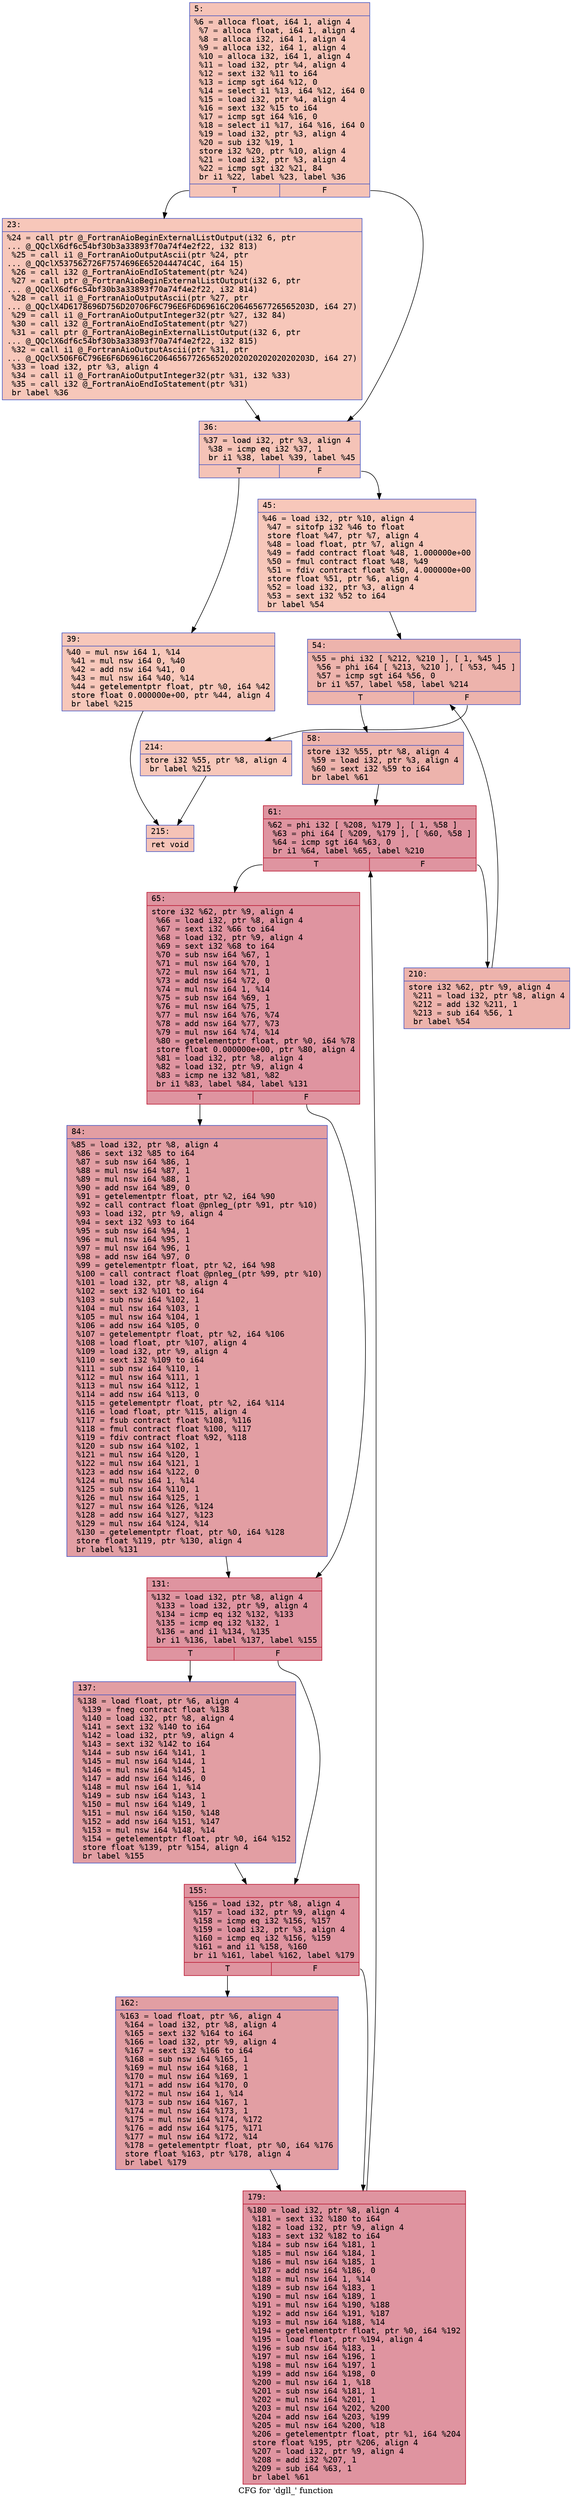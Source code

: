 digraph "CFG for 'dgll_' function" {
	label="CFG for 'dgll_' function";

	Node0x55ec1734e810 [shape=record,color="#3d50c3ff", style=filled, fillcolor="#e8765c70" fontname="Courier",label="{5:\l|  %6 = alloca float, i64 1, align 4\l  %7 = alloca float, i64 1, align 4\l  %8 = alloca i32, i64 1, align 4\l  %9 = alloca i32, i64 1, align 4\l  %10 = alloca i32, i64 1, align 4\l  %11 = load i32, ptr %4, align 4\l  %12 = sext i32 %11 to i64\l  %13 = icmp sgt i64 %12, 0\l  %14 = select i1 %13, i64 %12, i64 0\l  %15 = load i32, ptr %4, align 4\l  %16 = sext i32 %15 to i64\l  %17 = icmp sgt i64 %16, 0\l  %18 = select i1 %17, i64 %16, i64 0\l  %19 = load i32, ptr %3, align 4\l  %20 = sub i32 %19, 1\l  store i32 %20, ptr %10, align 4\l  %21 = load i32, ptr %3, align 4\l  %22 = icmp sgt i32 %21, 84\l  br i1 %22, label %23, label %36\l|{<s0>T|<s1>F}}"];
	Node0x55ec1734e810:s0 -> Node0x55ec1734f3b0[tooltip="5 -> 23\nProbability 50.00%" ];
	Node0x55ec1734e810:s1 -> Node0x55ec1734f400[tooltip="5 -> 36\nProbability 50.00%" ];
	Node0x55ec1734f3b0 [shape=record,color="#3d50c3ff", style=filled, fillcolor="#ec7f6370" fontname="Courier",label="{23:\l|  %24 = call ptr @_FortranAioBeginExternalListOutput(i32 6, ptr\l... @_QQclX6df6c54bf30b3a33893f70a74f4e2f22, i32 813)\l  %25 = call i1 @_FortranAioOutputAscii(ptr %24, ptr\l... @_QQclX537562726F7574696E652044474C4C, i64 15)\l  %26 = call i32 @_FortranAioEndIoStatement(ptr %24)\l  %27 = call ptr @_FortranAioBeginExternalListOutput(i32 6, ptr\l... @_QQclX6df6c54bf30b3a33893f70a74f4e2f22, i32 814)\l  %28 = call i1 @_FortranAioOutputAscii(ptr %27, ptr\l... @_QQclX4D6178696D756D20706F6C796E6F6D69616C20646567726565203D, i64 27)\l  %29 = call i1 @_FortranAioOutputInteger32(ptr %27, i32 84)\l  %30 = call i32 @_FortranAioEndIoStatement(ptr %27)\l  %31 = call ptr @_FortranAioBeginExternalListOutput(i32 6, ptr\l... @_QQclX6df6c54bf30b3a33893f70a74f4e2f22, i32 815)\l  %32 = call i1 @_FortranAioOutputAscii(ptr %31, ptr\l... @_QQclX506F6C796E6F6D69616C206465677265652020202020202020203D, i64 27)\l  %33 = load i32, ptr %3, align 4\l  %34 = call i1 @_FortranAioOutputInteger32(ptr %31, i32 %33)\l  %35 = call i32 @_FortranAioEndIoStatement(ptr %31)\l  br label %36\l}"];
	Node0x55ec1734f3b0 -> Node0x55ec1734f400[tooltip="23 -> 36\nProbability 100.00%" ];
	Node0x55ec1734f400 [shape=record,color="#3d50c3ff", style=filled, fillcolor="#e8765c70" fontname="Courier",label="{36:\l|  %37 = load i32, ptr %3, align 4\l  %38 = icmp eq i32 %37, 1\l  br i1 %38, label %39, label %45\l|{<s0>T|<s1>F}}"];
	Node0x55ec1734f400:s0 -> Node0x55ec17350390[tooltip="36 -> 39\nProbability 50.00%" ];
	Node0x55ec1734f400:s1 -> Node0x55ec173503e0[tooltip="36 -> 45\nProbability 50.00%" ];
	Node0x55ec17350390 [shape=record,color="#3d50c3ff", style=filled, fillcolor="#ec7f6370" fontname="Courier",label="{39:\l|  %40 = mul nsw i64 1, %14\l  %41 = mul nsw i64 0, %40\l  %42 = add nsw i64 %41, 0\l  %43 = mul nsw i64 %40, %14\l  %44 = getelementptr float, ptr %0, i64 %42\l  store float 0.000000e+00, ptr %44, align 4\l  br label %215\l}"];
	Node0x55ec17350390 -> Node0x55ec173540d0[tooltip="39 -> 215\nProbability 100.00%" ];
	Node0x55ec173503e0 [shape=record,color="#3d50c3ff", style=filled, fillcolor="#ec7f6370" fontname="Courier",label="{45:\l|  %46 = load i32, ptr %10, align 4\l  %47 = sitofp i32 %46 to float\l  store float %47, ptr %7, align 4\l  %48 = load float, ptr %7, align 4\l  %49 = fadd contract float %48, 1.000000e+00\l  %50 = fmul contract float %48, %49\l  %51 = fdiv contract float %50, 4.000000e+00\l  store float %51, ptr %6, align 4\l  %52 = load i32, ptr %3, align 4\l  %53 = sext i32 %52 to i64\l  br label %54\l}"];
	Node0x55ec173503e0 -> Node0x55ec17354ef0[tooltip="45 -> 54\nProbability 100.00%" ];
	Node0x55ec17354ef0 [shape=record,color="#3d50c3ff", style=filled, fillcolor="#d6524470" fontname="Courier",label="{54:\l|  %55 = phi i32 [ %212, %210 ], [ 1, %45 ]\l  %56 = phi i64 [ %213, %210 ], [ %53, %45 ]\l  %57 = icmp sgt i64 %56, 0\l  br i1 %57, label %58, label %214\l|{<s0>T|<s1>F}}"];
	Node0x55ec17354ef0:s0 -> Node0x55ec17355210[tooltip="54 -> 58\nProbability 96.88%" ];
	Node0x55ec17354ef0:s1 -> Node0x55ec17355260[tooltip="54 -> 214\nProbability 3.12%" ];
	Node0x55ec17355210 [shape=record,color="#3d50c3ff", style=filled, fillcolor="#d6524470" fontname="Courier",label="{58:\l|  store i32 %55, ptr %8, align 4\l  %59 = load i32, ptr %3, align 4\l  %60 = sext i32 %59 to i64\l  br label %61\l}"];
	Node0x55ec17355210 -> Node0x55ec173554f0[tooltip="58 -> 61\nProbability 100.00%" ];
	Node0x55ec173554f0 [shape=record,color="#b70d28ff", style=filled, fillcolor="#b70d2870" fontname="Courier",label="{61:\l|  %62 = phi i32 [ %208, %179 ], [ 1, %58 ]\l  %63 = phi i64 [ %209, %179 ], [ %60, %58 ]\l  %64 = icmp sgt i64 %63, 0\l  br i1 %64, label %65, label %210\l|{<s0>T|<s1>F}}"];
	Node0x55ec173554f0:s0 -> Node0x55ec17355840[tooltip="61 -> 65\nProbability 96.88%" ];
	Node0x55ec173554f0:s1 -> Node0x55ec17354fb0[tooltip="61 -> 210\nProbability 3.12%" ];
	Node0x55ec17355840 [shape=record,color="#b70d28ff", style=filled, fillcolor="#b70d2870" fontname="Courier",label="{65:\l|  store i32 %62, ptr %9, align 4\l  %66 = load i32, ptr %8, align 4\l  %67 = sext i32 %66 to i64\l  %68 = load i32, ptr %9, align 4\l  %69 = sext i32 %68 to i64\l  %70 = sub nsw i64 %67, 1\l  %71 = mul nsw i64 %70, 1\l  %72 = mul nsw i64 %71, 1\l  %73 = add nsw i64 %72, 0\l  %74 = mul nsw i64 1, %14\l  %75 = sub nsw i64 %69, 1\l  %76 = mul nsw i64 %75, 1\l  %77 = mul nsw i64 %76, %74\l  %78 = add nsw i64 %77, %73\l  %79 = mul nsw i64 %74, %14\l  %80 = getelementptr float, ptr %0, i64 %78\l  store float 0.000000e+00, ptr %80, align 4\l  %81 = load i32, ptr %8, align 4\l  %82 = load i32, ptr %9, align 4\l  %83 = icmp ne i32 %81, %82\l  br i1 %83, label %84, label %131\l|{<s0>T|<s1>F}}"];
	Node0x55ec17355840:s0 -> Node0x55ec17356470[tooltip="65 -> 84\nProbability 50.00%" ];
	Node0x55ec17355840:s1 -> Node0x55ec173564c0[tooltip="65 -> 131\nProbability 50.00%" ];
	Node0x55ec17356470 [shape=record,color="#3d50c3ff", style=filled, fillcolor="#be242e70" fontname="Courier",label="{84:\l|  %85 = load i32, ptr %8, align 4\l  %86 = sext i32 %85 to i64\l  %87 = sub nsw i64 %86, 1\l  %88 = mul nsw i64 %87, 1\l  %89 = mul nsw i64 %88, 1\l  %90 = add nsw i64 %89, 0\l  %91 = getelementptr float, ptr %2, i64 %90\l  %92 = call contract float @pnleg_(ptr %91, ptr %10)\l  %93 = load i32, ptr %9, align 4\l  %94 = sext i32 %93 to i64\l  %95 = sub nsw i64 %94, 1\l  %96 = mul nsw i64 %95, 1\l  %97 = mul nsw i64 %96, 1\l  %98 = add nsw i64 %97, 0\l  %99 = getelementptr float, ptr %2, i64 %98\l  %100 = call contract float @pnleg_(ptr %99, ptr %10)\l  %101 = load i32, ptr %8, align 4\l  %102 = sext i32 %101 to i64\l  %103 = sub nsw i64 %102, 1\l  %104 = mul nsw i64 %103, 1\l  %105 = mul nsw i64 %104, 1\l  %106 = add nsw i64 %105, 0\l  %107 = getelementptr float, ptr %2, i64 %106\l  %108 = load float, ptr %107, align 4\l  %109 = load i32, ptr %9, align 4\l  %110 = sext i32 %109 to i64\l  %111 = sub nsw i64 %110, 1\l  %112 = mul nsw i64 %111, 1\l  %113 = mul nsw i64 %112, 1\l  %114 = add nsw i64 %113, 0\l  %115 = getelementptr float, ptr %2, i64 %114\l  %116 = load float, ptr %115, align 4\l  %117 = fsub contract float %108, %116\l  %118 = fmul contract float %100, %117\l  %119 = fdiv contract float %92, %118\l  %120 = sub nsw i64 %102, 1\l  %121 = mul nsw i64 %120, 1\l  %122 = mul nsw i64 %121, 1\l  %123 = add nsw i64 %122, 0\l  %124 = mul nsw i64 1, %14\l  %125 = sub nsw i64 %110, 1\l  %126 = mul nsw i64 %125, 1\l  %127 = mul nsw i64 %126, %124\l  %128 = add nsw i64 %127, %123\l  %129 = mul nsw i64 %124, %14\l  %130 = getelementptr float, ptr %0, i64 %128\l  store float %119, ptr %130, align 4\l  br label %131\l}"];
	Node0x55ec17356470 -> Node0x55ec173564c0[tooltip="84 -> 131\nProbability 100.00%" ];
	Node0x55ec173564c0 [shape=record,color="#b70d28ff", style=filled, fillcolor="#b70d2870" fontname="Courier",label="{131:\l|  %132 = load i32, ptr %8, align 4\l  %133 = load i32, ptr %9, align 4\l  %134 = icmp eq i32 %132, %133\l  %135 = icmp eq i32 %132, 1\l  %136 = and i1 %134, %135\l  br i1 %136, label %137, label %155\l|{<s0>T|<s1>F}}"];
	Node0x55ec173564c0:s0 -> Node0x55ec17354a30[tooltip="131 -> 137\nProbability 50.00%" ];
	Node0x55ec173564c0:s1 -> Node0x55ec17358d50[tooltip="131 -> 155\nProbability 50.00%" ];
	Node0x55ec17354a30 [shape=record,color="#3d50c3ff", style=filled, fillcolor="#be242e70" fontname="Courier",label="{137:\l|  %138 = load float, ptr %6, align 4\l  %139 = fneg contract float %138\l  %140 = load i32, ptr %8, align 4\l  %141 = sext i32 %140 to i64\l  %142 = load i32, ptr %9, align 4\l  %143 = sext i32 %142 to i64\l  %144 = sub nsw i64 %141, 1\l  %145 = mul nsw i64 %144, 1\l  %146 = mul nsw i64 %145, 1\l  %147 = add nsw i64 %146, 0\l  %148 = mul nsw i64 1, %14\l  %149 = sub nsw i64 %143, 1\l  %150 = mul nsw i64 %149, 1\l  %151 = mul nsw i64 %150, %148\l  %152 = add nsw i64 %151, %147\l  %153 = mul nsw i64 %148, %14\l  %154 = getelementptr float, ptr %0, i64 %152\l  store float %139, ptr %154, align 4\l  br label %155\l}"];
	Node0x55ec17354a30 -> Node0x55ec17358d50[tooltip="137 -> 155\nProbability 100.00%" ];
	Node0x55ec17358d50 [shape=record,color="#b70d28ff", style=filled, fillcolor="#b70d2870" fontname="Courier",label="{155:\l|  %156 = load i32, ptr %8, align 4\l  %157 = load i32, ptr %9, align 4\l  %158 = icmp eq i32 %156, %157\l  %159 = load i32, ptr %3, align 4\l  %160 = icmp eq i32 %156, %159\l  %161 = and i1 %158, %160\l  br i1 %161, label %162, label %179\l|{<s0>T|<s1>F}}"];
	Node0x55ec17358d50:s0 -> Node0x55ec17359ba0[tooltip="155 -> 162\nProbability 50.00%" ];
	Node0x55ec17358d50:s1 -> Node0x55ec173555b0[tooltip="155 -> 179\nProbability 50.00%" ];
	Node0x55ec17359ba0 [shape=record,color="#3d50c3ff", style=filled, fillcolor="#be242e70" fontname="Courier",label="{162:\l|  %163 = load float, ptr %6, align 4\l  %164 = load i32, ptr %8, align 4\l  %165 = sext i32 %164 to i64\l  %166 = load i32, ptr %9, align 4\l  %167 = sext i32 %166 to i64\l  %168 = sub nsw i64 %165, 1\l  %169 = mul nsw i64 %168, 1\l  %170 = mul nsw i64 %169, 1\l  %171 = add nsw i64 %170, 0\l  %172 = mul nsw i64 1, %14\l  %173 = sub nsw i64 %167, 1\l  %174 = mul nsw i64 %173, 1\l  %175 = mul nsw i64 %174, %172\l  %176 = add nsw i64 %175, %171\l  %177 = mul nsw i64 %172, %14\l  %178 = getelementptr float, ptr %0, i64 %176\l  store float %163, ptr %178, align 4\l  br label %179\l}"];
	Node0x55ec17359ba0 -> Node0x55ec173555b0[tooltip="162 -> 179\nProbability 100.00%" ];
	Node0x55ec173555b0 [shape=record,color="#b70d28ff", style=filled, fillcolor="#b70d2870" fontname="Courier",label="{179:\l|  %180 = load i32, ptr %8, align 4\l  %181 = sext i32 %180 to i64\l  %182 = load i32, ptr %9, align 4\l  %183 = sext i32 %182 to i64\l  %184 = sub nsw i64 %181, 1\l  %185 = mul nsw i64 %184, 1\l  %186 = mul nsw i64 %185, 1\l  %187 = add nsw i64 %186, 0\l  %188 = mul nsw i64 1, %14\l  %189 = sub nsw i64 %183, 1\l  %190 = mul nsw i64 %189, 1\l  %191 = mul nsw i64 %190, %188\l  %192 = add nsw i64 %191, %187\l  %193 = mul nsw i64 %188, %14\l  %194 = getelementptr float, ptr %0, i64 %192\l  %195 = load float, ptr %194, align 4\l  %196 = sub nsw i64 %183, 1\l  %197 = mul nsw i64 %196, 1\l  %198 = mul nsw i64 %197, 1\l  %199 = add nsw i64 %198, 0\l  %200 = mul nsw i64 1, %18\l  %201 = sub nsw i64 %181, 1\l  %202 = mul nsw i64 %201, 1\l  %203 = mul nsw i64 %202, %200\l  %204 = add nsw i64 %203, %199\l  %205 = mul nsw i64 %200, %18\l  %206 = getelementptr float, ptr %1, i64 %204\l  store float %195, ptr %206, align 4\l  %207 = load i32, ptr %9, align 4\l  %208 = add i32 %207, 1\l  %209 = sub i64 %63, 1\l  br label %61\l}"];
	Node0x55ec173555b0 -> Node0x55ec173554f0[tooltip="179 -> 61\nProbability 100.00%" ];
	Node0x55ec17354fb0 [shape=record,color="#3d50c3ff", style=filled, fillcolor="#d6524470" fontname="Courier",label="{210:\l|  store i32 %62, ptr %9, align 4\l  %211 = load i32, ptr %8, align 4\l  %212 = add i32 %211, 1\l  %213 = sub i64 %56, 1\l  br label %54\l}"];
	Node0x55ec17354fb0 -> Node0x55ec17354ef0[tooltip="210 -> 54\nProbability 100.00%" ];
	Node0x55ec17355260 [shape=record,color="#3d50c3ff", style=filled, fillcolor="#ec7f6370" fontname="Courier",label="{214:\l|  store i32 %55, ptr %8, align 4\l  br label %215\l}"];
	Node0x55ec17355260 -> Node0x55ec173540d0[tooltip="214 -> 215\nProbability 100.00%" ];
	Node0x55ec173540d0 [shape=record,color="#3d50c3ff", style=filled, fillcolor="#e8765c70" fontname="Courier",label="{215:\l|  ret void\l}"];
}
